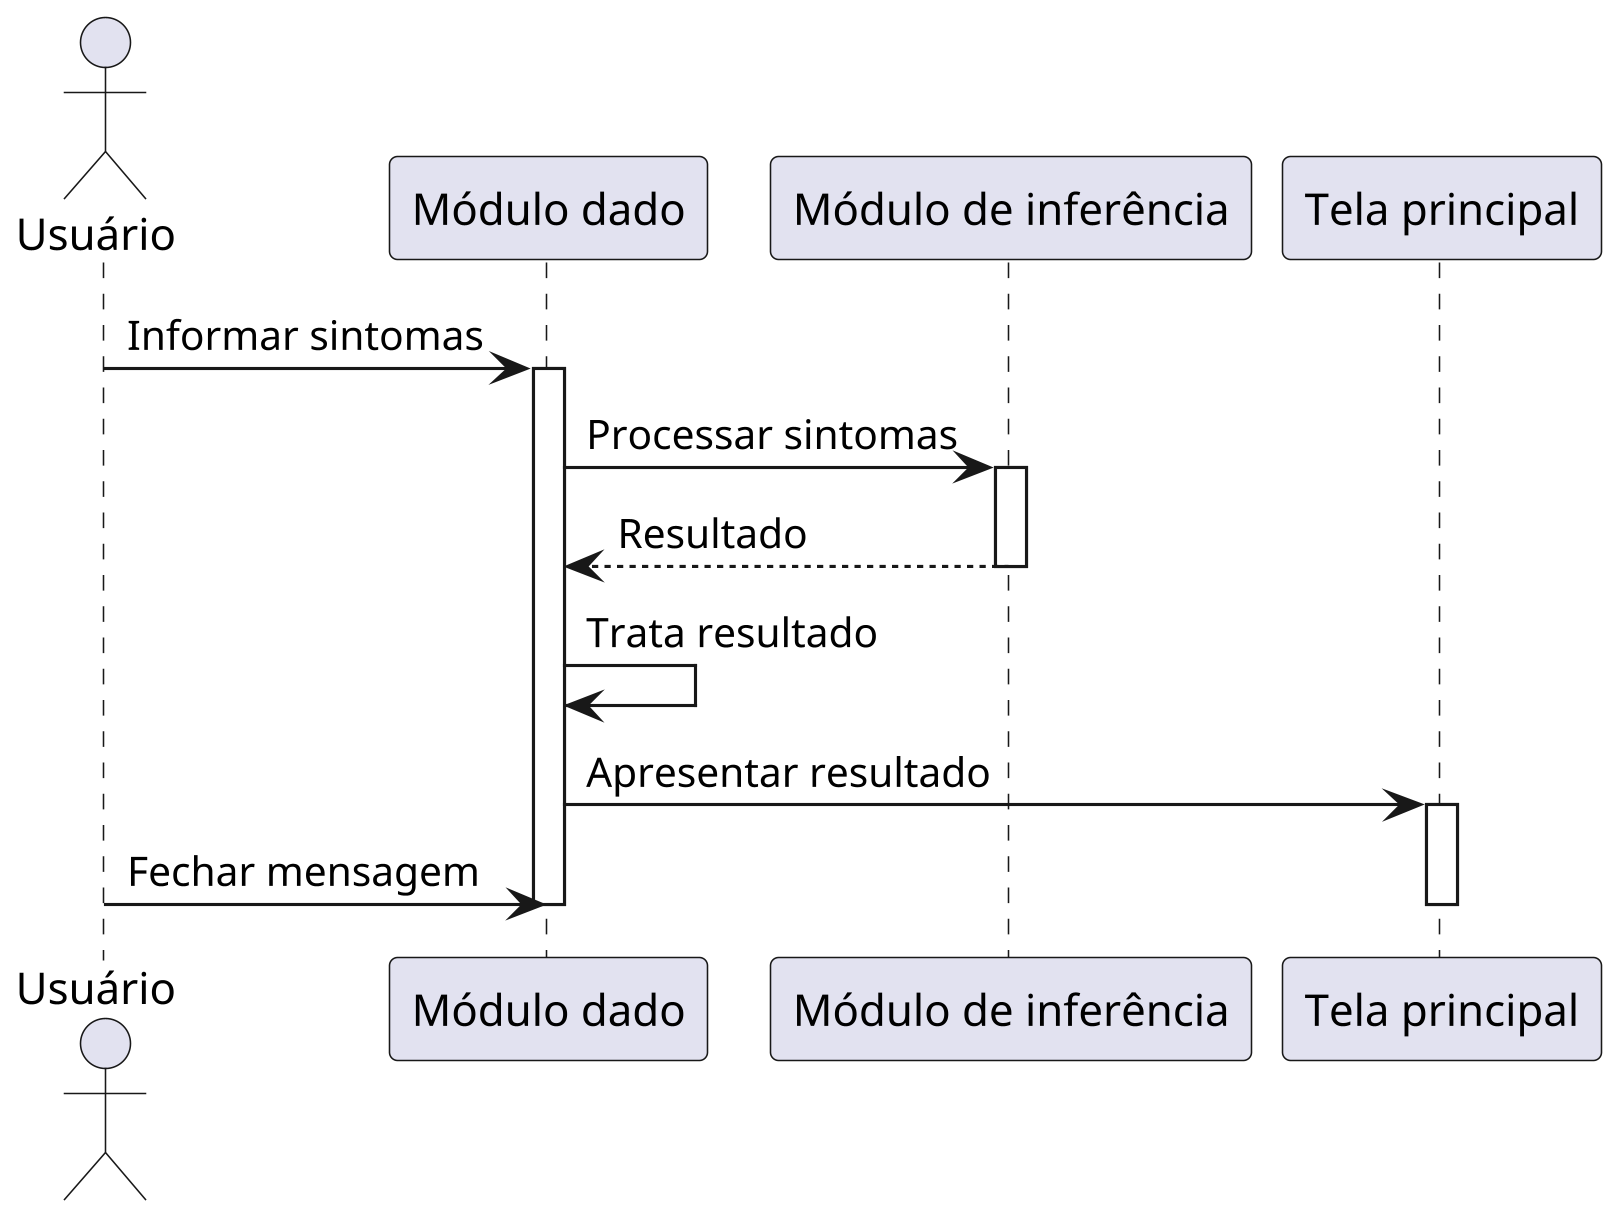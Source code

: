 @startuml
skinparam dpi 300
skinparam shadowing false

actor Usuário
participant "Módulo dado"
participant "Módulo de inferência"
participant "Tela principal"

Usuário -> "Módulo dado" : Informar sintomas 
activate "Módulo dado"
"Módulo dado" -> "Módulo de inferência" : Processar sintomas
activate "Módulo de inferência"
"Módulo de inferência" --> "Módulo dado" : Resultado
deactivate "Módulo de inferência"
"Módulo dado" -> "Módulo dado" : Trata resultado

"Módulo dado" -> "Tela principal" : Apresentar resultado
activate "Tela principal"

Usuário -> "Módulo dado" : Fechar mensagem
deactivate "Módulo dado"
deactivate "Tela principal"

@enduml
